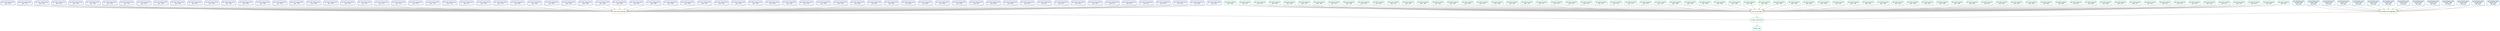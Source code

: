 digraph snakemake_dag {
    graph[bgcolor=white, margin=0];
    node[shape=box, style=rounded, fontname=sans,                 fontsize=10, penwidth=2];
    edge[penwidth=2, color=grey];
	0[label = "default_rule", color = "0.47 0.6 0.85", style="rounded"];
	1[label = "get_era5_tx_hourly\nyear: 1950", color = "0.43 0.6 0.85", style="rounded"];
	2[label = "get_era5_tx_hourly\nyear: 1951", color = "0.43 0.6 0.85", style="rounded"];
	3[label = "get_era5_tx_hourly\nyear: 1952", color = "0.43 0.6 0.85", style="rounded"];
	4[label = "get_era5_tx_hourly\nyear: 1953", color = "0.43 0.6 0.85", style="rounded"];
	5[label = "get_era5_tx_hourly\nyear: 1954", color = "0.43 0.6 0.85", style="rounded"];
	6[label = "get_era5_tx_hourly\nyear: 1955", color = "0.43 0.6 0.85", style="rounded"];
	7[label = "get_era5_tx_hourly\nyear: 1956", color = "0.43 0.6 0.85", style="rounded"];
	8[label = "get_era5_tx_hourly\nyear: 1957", color = "0.43 0.6 0.85", style="rounded"];
	9[label = "get_era5_tx_hourly\nyear: 1958", color = "0.43 0.6 0.85", style="rounded"];
	10[label = "get_era5_tx_hourly\nyear: 1959", color = "0.43 0.6 0.85", style="rounded"];
	11[label = "get_era5_tx_hourly\nyear: 1960", color = "0.43 0.6 0.85", style="rounded"];
	12[label = "get_era5_tx_hourly\nyear: 1961", color = "0.43 0.6 0.85", style="rounded"];
	13[label = "get_era5_tx_hourly\nyear: 1962", color = "0.43 0.6 0.85", style="rounded"];
	14[label = "get_era5_tx_hourly\nyear: 1963", color = "0.43 0.6 0.85", style="rounded"];
	15[label = "get_era5_tx_hourly\nyear: 1964", color = "0.43 0.6 0.85", style="rounded"];
	16[label = "get_era5_tx_hourly\nyear: 1965", color = "0.43 0.6 0.85", style="rounded"];
	17[label = "get_era5_tx_hourly\nyear: 1966", color = "0.43 0.6 0.85", style="rounded"];
	18[label = "get_era5_tx_hourly\nyear: 1967", color = "0.43 0.6 0.85", style="rounded"];
	19[label = "get_era5_tx_hourly\nyear: 1968", color = "0.43 0.6 0.85", style="rounded"];
	20[label = "get_era5_tx_hourly\nyear: 1969", color = "0.43 0.6 0.85", style="rounded"];
	21[label = "get_era5_tx_hourly\nyear: 1970", color = "0.43 0.6 0.85", style="rounded"];
	22[label = "get_era5_tx_hourly\nyear: 1971", color = "0.43 0.6 0.85", style="rounded"];
	23[label = "get_era5_tx_hourly\nyear: 1972", color = "0.43 0.6 0.85", style="rounded"];
	24[label = "get_era5_tx_hourly\nyear: 1973", color = "0.43 0.6 0.85", style="rounded"];
	25[label = "get_era5_tx_hourly\nyear: 1974", color = "0.43 0.6 0.85", style="rounded"];
	26[label = "get_era5_tx_hourly\nyear: 1975", color = "0.43 0.6 0.85", style="rounded"];
	27[label = "get_era5_tx_hourly\nyear: 1976", color = "0.43 0.6 0.85", style="rounded"];
	28[label = "get_era5_tx_hourly\nyear: 1977", color = "0.43 0.6 0.85", style="rounded"];
	29[label = "get_era5_tx_hourly\nyear: 1978", color = "0.43 0.6 0.85", style="rounded"];
	30[label = "get_era5_tx_hourly\nyear: 1979", color = "0.43 0.6 0.85", style="rounded"];
	31[label = "get_era5_tx_hourly\nyear: 1980", color = "0.43 0.6 0.85", style="rounded"];
	32[label = "get_era5_tx_hourly\nyear: 1981", color = "0.43 0.6 0.85", style="rounded"];
	33[label = "get_era5_tx_hourly\nyear: 1982", color = "0.43 0.6 0.85", style="rounded"];
	34[label = "get_era5_tx_hourly\nyear: 1983", color = "0.43 0.6 0.85", style="rounded"];
	35[label = "get_era5_tx_hourly\nyear: 1984", color = "0.43 0.6 0.85", style="rounded"];
	36[label = "get_era5_tx_hourly\nyear: 1985", color = "0.43 0.6 0.85", style="rounded"];
	37[label = "get_era5_tx_hourly\nyear: 1986", color = "0.43 0.6 0.85", style="rounded"];
	38[label = "get_era5_tx_hourly\nyear: 1987", color = "0.43 0.6 0.85", style="rounded"];
	39[label = "get_era5_tx_hourly\nyear: 1988", color = "0.43 0.6 0.85", style="rounded"];
	40[label = "get_era5_tx_hourly\nyear: 1989", color = "0.43 0.6 0.85", style="rounded"];
	41[label = "get_era5_tx_hourly\nyear: 1990", color = "0.43 0.6 0.85", style="rounded"];
	42[label = "get_era5_tx_hourly\nyear: 1991", color = "0.43 0.6 0.85", style="rounded"];
	43[label = "get_era5_tx_hourly\nyear: 1992", color = "0.43 0.6 0.85", style="rounded"];
	44[label = "get_era5_tx_hourly\nyear: 1993", color = "0.43 0.6 0.85", style="rounded"];
	45[label = "get_era5_tx_hourly\nyear: 1994", color = "0.43 0.6 0.85", style="rounded"];
	46[label = "get_era5_tx_hourly\nyear: 1995", color = "0.43 0.6 0.85", style="rounded"];
	47[label = "get_era5_tx_hourly\nyear: 1996", color = "0.43 0.6 0.85", style="rounded"];
	48[label = "get_era5_tx_hourly\nyear: 1997", color = "0.43 0.6 0.85", style="rounded"];
	49[label = "get_era5_tx_hourly\nyear: 1998", color = "0.43 0.6 0.85", style="rounded"];
	50[label = "get_era5_tx_hourly\nyear: 1999", color = "0.43 0.6 0.85", style="rounded"];
	51[label = "get_era5_tx_hourly\nyear: 2000", color = "0.43 0.6 0.85", style="rounded"];
	52[label = "get_era5_tx_hourly\nyear: 2001", color = "0.43 0.6 0.85", style="rounded"];
	53[label = "get_era5_tx_hourly\nyear: 2002", color = "0.43 0.6 0.85", style="rounded"];
	54[label = "get_era5_tx_hourly\nyear: 2003", color = "0.43 0.6 0.85", style="rounded"];
	55[label = "get_era5_tx_hourly\nyear: 2004", color = "0.43 0.6 0.85", style="rounded"];
	56[label = "get_era5_tx_hourly\nyear: 2005", color = "0.43 0.6 0.85", style="rounded"];
	57[label = "get_era5_tx_hourly\nyear: 2006", color = "0.43 0.6 0.85", style="rounded"];
	58[label = "get_era5_tx_hourly\nyear: 2007", color = "0.43 0.6 0.85", style="rounded"];
	59[label = "get_era5_tx_hourly\nyear: 2008", color = "0.43 0.6 0.85", style="rounded"];
	60[label = "get_era5_tx_hourly\nyear: 2009", color = "0.43 0.6 0.85", style="rounded"];
	61[label = "get_era5_tx_hourly\nyear: 2010", color = "0.43 0.6 0.85", style="rounded"];
	62[label = "get_era5_tx_hourly\nyear: 2011", color = "0.43 0.6 0.85", style="rounded"];
	63[label = "get_era5_tx_hourly\nyear: 2012", color = "0.43 0.6 0.85", style="rounded"];
	64[label = "get_era5_tx_hourly\nyear: 2013", color = "0.43 0.6 0.85", style="rounded"];
	65[label = "get_era5_tx_hourly\nyear: 2014", color = "0.43 0.6 0.85", style="rounded"];
	66[label = "get_era5_tx_hourly\nyear: 2015", color = "0.43 0.6 0.85", style="rounded"];
	67[label = "get_era5_tx_hourly\nyear: 2016", color = "0.43 0.6 0.85", style="rounded"];
	68[label = "get_era5_tx_hourly\nyear: 2017", color = "0.43 0.6 0.85", style="rounded"];
	69[label = "get_era5_tx_hourly\nyear: 2018", color = "0.43 0.6 0.85", style="rounded"];
	70[label = "get_era5_tx_hourly\nyear: 2019", color = "0.43 0.6 0.85", style="rounded"];
	71[label = "get_era5_tx_hourly\nyear: 2020", color = "0.43 0.6 0.85", style="rounded"];
	72[label = "get_era5_tx_hourly\nyear: 2021", color = "0.43 0.6 0.85", style="rounded"];
	73[label = "historic_extremes", color = "0.37 0.6 0.85", style="rounded"];
	74[label = "era5_conus_anomalies", color = "0.13 0.6 0.85", style="rounded"];
	75[label = "get_era5_conus_hourly\nyear: 1950", color = "0.63 0.6 0.85", style="rounded"];
	76[label = "get_era5_conus_hourly\nyear: 1951", color = "0.63 0.6 0.85", style="rounded"];
	77[label = "get_era5_conus_hourly\nyear: 1952", color = "0.63 0.6 0.85", style="rounded"];
	78[label = "get_era5_conus_hourly\nyear: 1953", color = "0.63 0.6 0.85", style="rounded"];
	79[label = "get_era5_conus_hourly\nyear: 1954", color = "0.63 0.6 0.85", style="rounded"];
	80[label = "get_era5_conus_hourly\nyear: 1955", color = "0.63 0.6 0.85", style="rounded"];
	81[label = "get_era5_conus_hourly\nyear: 1956", color = "0.63 0.6 0.85", style="rounded"];
	82[label = "get_era5_conus_hourly\nyear: 1957", color = "0.63 0.6 0.85", style="rounded"];
	83[label = "get_era5_conus_hourly\nyear: 1958", color = "0.63 0.6 0.85", style="rounded"];
	84[label = "get_era5_conus_hourly\nyear: 1959", color = "0.63 0.6 0.85", style="rounded"];
	85[label = "get_era5_conus_hourly\nyear: 1960", color = "0.63 0.6 0.85", style="rounded"];
	86[label = "get_era5_conus_hourly\nyear: 1961", color = "0.63 0.6 0.85", style="rounded"];
	87[label = "get_era5_conus_hourly\nyear: 1962", color = "0.63 0.6 0.85", style="rounded"];
	88[label = "get_era5_conus_hourly\nyear: 1963", color = "0.63 0.6 0.85", style="rounded"];
	89[label = "get_era5_conus_hourly\nyear: 1964", color = "0.63 0.6 0.85", style="rounded"];
	90[label = "get_era5_conus_hourly\nyear: 1965", color = "0.63 0.6 0.85", style="rounded"];
	91[label = "get_era5_conus_hourly\nyear: 1966", color = "0.63 0.6 0.85", style="rounded"];
	92[label = "get_era5_conus_hourly\nyear: 1967", color = "0.63 0.6 0.85", style="rounded"];
	93[label = "get_era5_conus_hourly\nyear: 1968", color = "0.63 0.6 0.85", style="rounded"];
	94[label = "get_era5_conus_hourly\nyear: 1969", color = "0.63 0.6 0.85", style="rounded"];
	95[label = "get_era5_conus_hourly\nyear: 1970", color = "0.63 0.6 0.85", style="rounded"];
	96[label = "get_era5_conus_hourly\nyear: 1971", color = "0.63 0.6 0.85", style="rounded"];
	97[label = "get_era5_conus_hourly\nyear: 1972", color = "0.63 0.6 0.85", style="rounded"];
	98[label = "get_era5_conus_hourly\nyear: 1973", color = "0.63 0.6 0.85", style="rounded"];
	99[label = "get_era5_conus_hourly\nyear: 1974", color = "0.63 0.6 0.85", style="rounded"];
	100[label = "get_era5_conus_hourly\nyear: 1975", color = "0.63 0.6 0.85", style="rounded"];
	101[label = "get_era5_conus_hourly\nyear: 1976", color = "0.63 0.6 0.85", style="rounded"];
	102[label = "get_era5_conus_hourly\nyear: 1977", color = "0.63 0.6 0.85", style="rounded"];
	103[label = "get_era5_conus_hourly\nyear: 1978", color = "0.63 0.6 0.85", style="rounded"];
	104[label = "get_era5_conus_hourly\nyear: 1979", color = "0.63 0.6 0.85", style="rounded"];
	105[label = "get_era5_conus_hourly\nyear: 1980", color = "0.63 0.6 0.85", style="rounded"];
	106[label = "get_era5_conus_hourly\nyear: 1981", color = "0.63 0.6 0.85", style="rounded"];
	107[label = "get_era5_conus_hourly\nyear: 1982", color = "0.63 0.6 0.85", style="rounded"];
	108[label = "get_era5_conus_hourly\nyear: 1983", color = "0.63 0.6 0.85", style="rounded"];
	109[label = "get_era5_conus_hourly\nyear: 1984", color = "0.63 0.6 0.85", style="rounded"];
	110[label = "get_era5_conus_hourly\nyear: 1985", color = "0.63 0.6 0.85", style="rounded"];
	111[label = "get_era5_conus_hourly\nyear: 1986", color = "0.63 0.6 0.85", style="rounded"];
	112[label = "get_era5_conus_hourly\nyear: 1987", color = "0.63 0.6 0.85", style="rounded"];
	113[label = "get_era5_conus_hourly\nyear: 1988", color = "0.63 0.6 0.85", style="rounded"];
	114[label = "get_era5_conus_hourly\nyear: 1989", color = "0.63 0.6 0.85", style="rounded"];
	115[label = "get_era5_conus_hourly\nyear: 1990", color = "0.63 0.6 0.85", style="rounded"];
	116[label = "get_era5_conus_hourly\nyear: 1991", color = "0.63 0.6 0.85", style="rounded"];
	117[label = "get_era5_conus_hourly\nyear: 1992", color = "0.63 0.6 0.85", style="rounded"];
	118[label = "get_era5_conus_hourly\nyear: 1993", color = "0.63 0.6 0.85", style="rounded"];
	119[label = "get_era5_conus_hourly\nyear: 1994", color = "0.63 0.6 0.85", style="rounded"];
	120[label = "get_era5_conus_hourly\nyear: 1995", color = "0.63 0.6 0.85", style="rounded"];
	121[label = "get_era5_conus_hourly\nyear: 1996", color = "0.63 0.6 0.85", style="rounded"];
	122[label = "get_era5_conus_hourly\nyear: 1997", color = "0.63 0.6 0.85", style="rounded"];
	123[label = "get_era5_conus_hourly\nyear: 1998", color = "0.63 0.6 0.85", style="rounded"];
	124[label = "get_era5_conus_hourly\nyear: 1999", color = "0.63 0.6 0.85", style="rounded"];
	125[label = "get_era5_conus_hourly\nyear: 2000", color = "0.63 0.6 0.85", style="rounded"];
	126[label = "get_era5_conus_hourly\nyear: 2001", color = "0.63 0.6 0.85", style="rounded"];
	127[label = "get_era5_conus_hourly\nyear: 2002", color = "0.63 0.6 0.85", style="rounded"];
	128[label = "get_era5_conus_hourly\nyear: 2003", color = "0.63 0.6 0.85", style="rounded"];
	129[label = "get_era5_conus_hourly\nyear: 2004", color = "0.63 0.6 0.85", style="rounded"];
	130[label = "get_era5_conus_hourly\nyear: 2005", color = "0.63 0.6 0.85", style="rounded"];
	131[label = "get_era5_conus_hourly\nyear: 2006", color = "0.63 0.6 0.85", style="rounded"];
	132[label = "get_era5_conus_hourly\nyear: 2007", color = "0.63 0.6 0.85", style="rounded"];
	133[label = "get_era5_conus_hourly\nyear: 2008", color = "0.63 0.6 0.85", style="rounded"];
	134[label = "get_era5_conus_hourly\nyear: 2009", color = "0.63 0.6 0.85", style="rounded"];
	135[label = "get_era5_conus_hourly\nyear: 2010", color = "0.63 0.6 0.85", style="rounded"];
	136[label = "get_era5_conus_hourly\nyear: 2011", color = "0.63 0.6 0.85", style="rounded"];
	137[label = "get_era5_conus_hourly\nyear: 2012", color = "0.63 0.6 0.85", style="rounded"];
	138[label = "get_era5_conus_hourly\nyear: 2013", color = "0.63 0.6 0.85", style="rounded"];
	139[label = "get_era5_conus_hourly\nyear: 2014", color = "0.63 0.6 0.85", style="rounded"];
	140[label = "get_era5_conus_hourly\nyear: 2015", color = "0.63 0.6 0.85", style="rounded"];
	141[label = "get_era5_conus_hourly\nyear: 2016", color = "0.63 0.6 0.85", style="rounded"];
	142[label = "get_era5_conus_hourly\nyear: 2017", color = "0.63 0.6 0.85", style="rounded"];
	143[label = "get_era5_conus_hourly\nyear: 2018", color = "0.63 0.6 0.85", style="rounded"];
	144[label = "get_era5_conus_hourly\nyear: 2019", color = "0.63 0.6 0.85", style="rounded"];
	145[label = "get_era5_conus_hourly\nyear: 2020", color = "0.63 0.6 0.85", style="rounded"];
	146[label = "get_era5_conus_hourly\nyear: 2021", color = "0.63 0.6 0.85", style="rounded"];
	147[label = "era5_tx_anomalies", color = "0.10 0.6 0.85", style="rounded"];
	148[label = "berkeley_earth_aggregate", color = "0.23 0.6 0.85", style="rounded"];
	149[label = "get_berkeley_earth\ndecade: 1880\nvar: TAVG", color = "0.57 0.6 0.85", style="rounded"];
	150[label = "get_berkeley_earth\ndecade: 1890\nvar: TAVG", color = "0.57 0.6 0.85", style="rounded"];
	151[label = "get_berkeley_earth\ndecade: 1900\nvar: TAVG", color = "0.57 0.6 0.85", style="rounded"];
	152[label = "get_berkeley_earth\ndecade: 1910\nvar: TAVG", color = "0.57 0.6 0.85", style="rounded"];
	153[label = "get_berkeley_earth\ndecade: 1920\nvar: TAVG", color = "0.57 0.6 0.85", style="rounded"];
	154[label = "get_berkeley_earth\ndecade: 1930\nvar: TAVG", color = "0.57 0.6 0.85", style="rounded"];
	155[label = "get_berkeley_earth\ndecade: 1940\nvar: TAVG", color = "0.57 0.6 0.85", style="rounded"];
	156[label = "get_berkeley_earth\ndecade: 1950\nvar: TAVG", color = "0.57 0.6 0.85", style="rounded"];
	157[label = "get_berkeley_earth\ndecade: 1960\nvar: TAVG", color = "0.57 0.6 0.85", style="rounded"];
	158[label = "get_berkeley_earth\ndecade: 1970\nvar: TAVG", color = "0.57 0.6 0.85", style="rounded"];
	159[label = "get_berkeley_earth\ndecade: 1980\nvar: TAVG", color = "0.57 0.6 0.85", style="rounded"];
	160[label = "get_berkeley_earth\ndecade: 1990\nvar: TAVG", color = "0.57 0.6 0.85", style="rounded"];
	161[label = "get_berkeley_earth\ndecade: 2000\nvar: TAVG", color = "0.57 0.6 0.85", style="rounded"];
	162[label = "get_berkeley_earth\ndecade: 2010\nvar: TAVG", color = "0.57 0.6 0.85", style="rounded"];
	73 -> 0
	74 -> 73
	147 -> 73
	148 -> 73
	75 -> 74
	76 -> 74
	77 -> 74
	78 -> 74
	79 -> 74
	80 -> 74
	81 -> 74
	82 -> 74
	83 -> 74
	84 -> 74
	85 -> 74
	86 -> 74
	87 -> 74
	88 -> 74
	89 -> 74
	90 -> 74
	91 -> 74
	92 -> 74
	93 -> 74
	94 -> 74
	95 -> 74
	96 -> 74
	97 -> 74
	98 -> 74
	99 -> 74
	100 -> 74
	101 -> 74
	102 -> 74
	103 -> 74
	104 -> 74
	105 -> 74
	106 -> 74
	107 -> 74
	108 -> 74
	109 -> 74
	110 -> 74
	111 -> 74
	112 -> 74
	113 -> 74
	114 -> 74
	115 -> 74
	116 -> 74
	117 -> 74
	118 -> 74
	119 -> 74
	120 -> 74
	121 -> 74
	122 -> 74
	123 -> 74
	124 -> 74
	125 -> 74
	126 -> 74
	127 -> 74
	128 -> 74
	129 -> 74
	130 -> 74
	131 -> 74
	132 -> 74
	133 -> 74
	134 -> 74
	135 -> 74
	136 -> 74
	137 -> 74
	138 -> 74
	139 -> 74
	140 -> 74
	141 -> 74
	142 -> 74
	143 -> 74
	144 -> 74
	145 -> 74
	146 -> 74
	1 -> 147
	2 -> 147
	3 -> 147
	4 -> 147
	5 -> 147
	6 -> 147
	7 -> 147
	8 -> 147
	9 -> 147
	10 -> 147
	11 -> 147
	12 -> 147
	13 -> 147
	14 -> 147
	15 -> 147
	16 -> 147
	17 -> 147
	18 -> 147
	19 -> 147
	20 -> 147
	21 -> 147
	22 -> 147
	23 -> 147
	24 -> 147
	25 -> 147
	26 -> 147
	27 -> 147
	28 -> 147
	29 -> 147
	30 -> 147
	31 -> 147
	32 -> 147
	33 -> 147
	34 -> 147
	35 -> 147
	36 -> 147
	37 -> 147
	38 -> 147
	39 -> 147
	40 -> 147
	41 -> 147
	42 -> 147
	43 -> 147
	44 -> 147
	45 -> 147
	46 -> 147
	47 -> 147
	48 -> 147
	49 -> 147
	50 -> 147
	51 -> 147
	52 -> 147
	53 -> 147
	54 -> 147
	55 -> 147
	56 -> 147
	57 -> 147
	58 -> 147
	59 -> 147
	60 -> 147
	61 -> 147
	62 -> 147
	63 -> 147
	64 -> 147
	65 -> 147
	66 -> 147
	67 -> 147
	68 -> 147
	69 -> 147
	70 -> 147
	71 -> 147
	72 -> 147
	149 -> 148
	150 -> 148
	151 -> 148
	152 -> 148
	153 -> 148
	154 -> 148
	155 -> 148
	156 -> 148
	157 -> 148
	158 -> 148
	159 -> 148
	160 -> 148
	161 -> 148
	162 -> 148
}            
